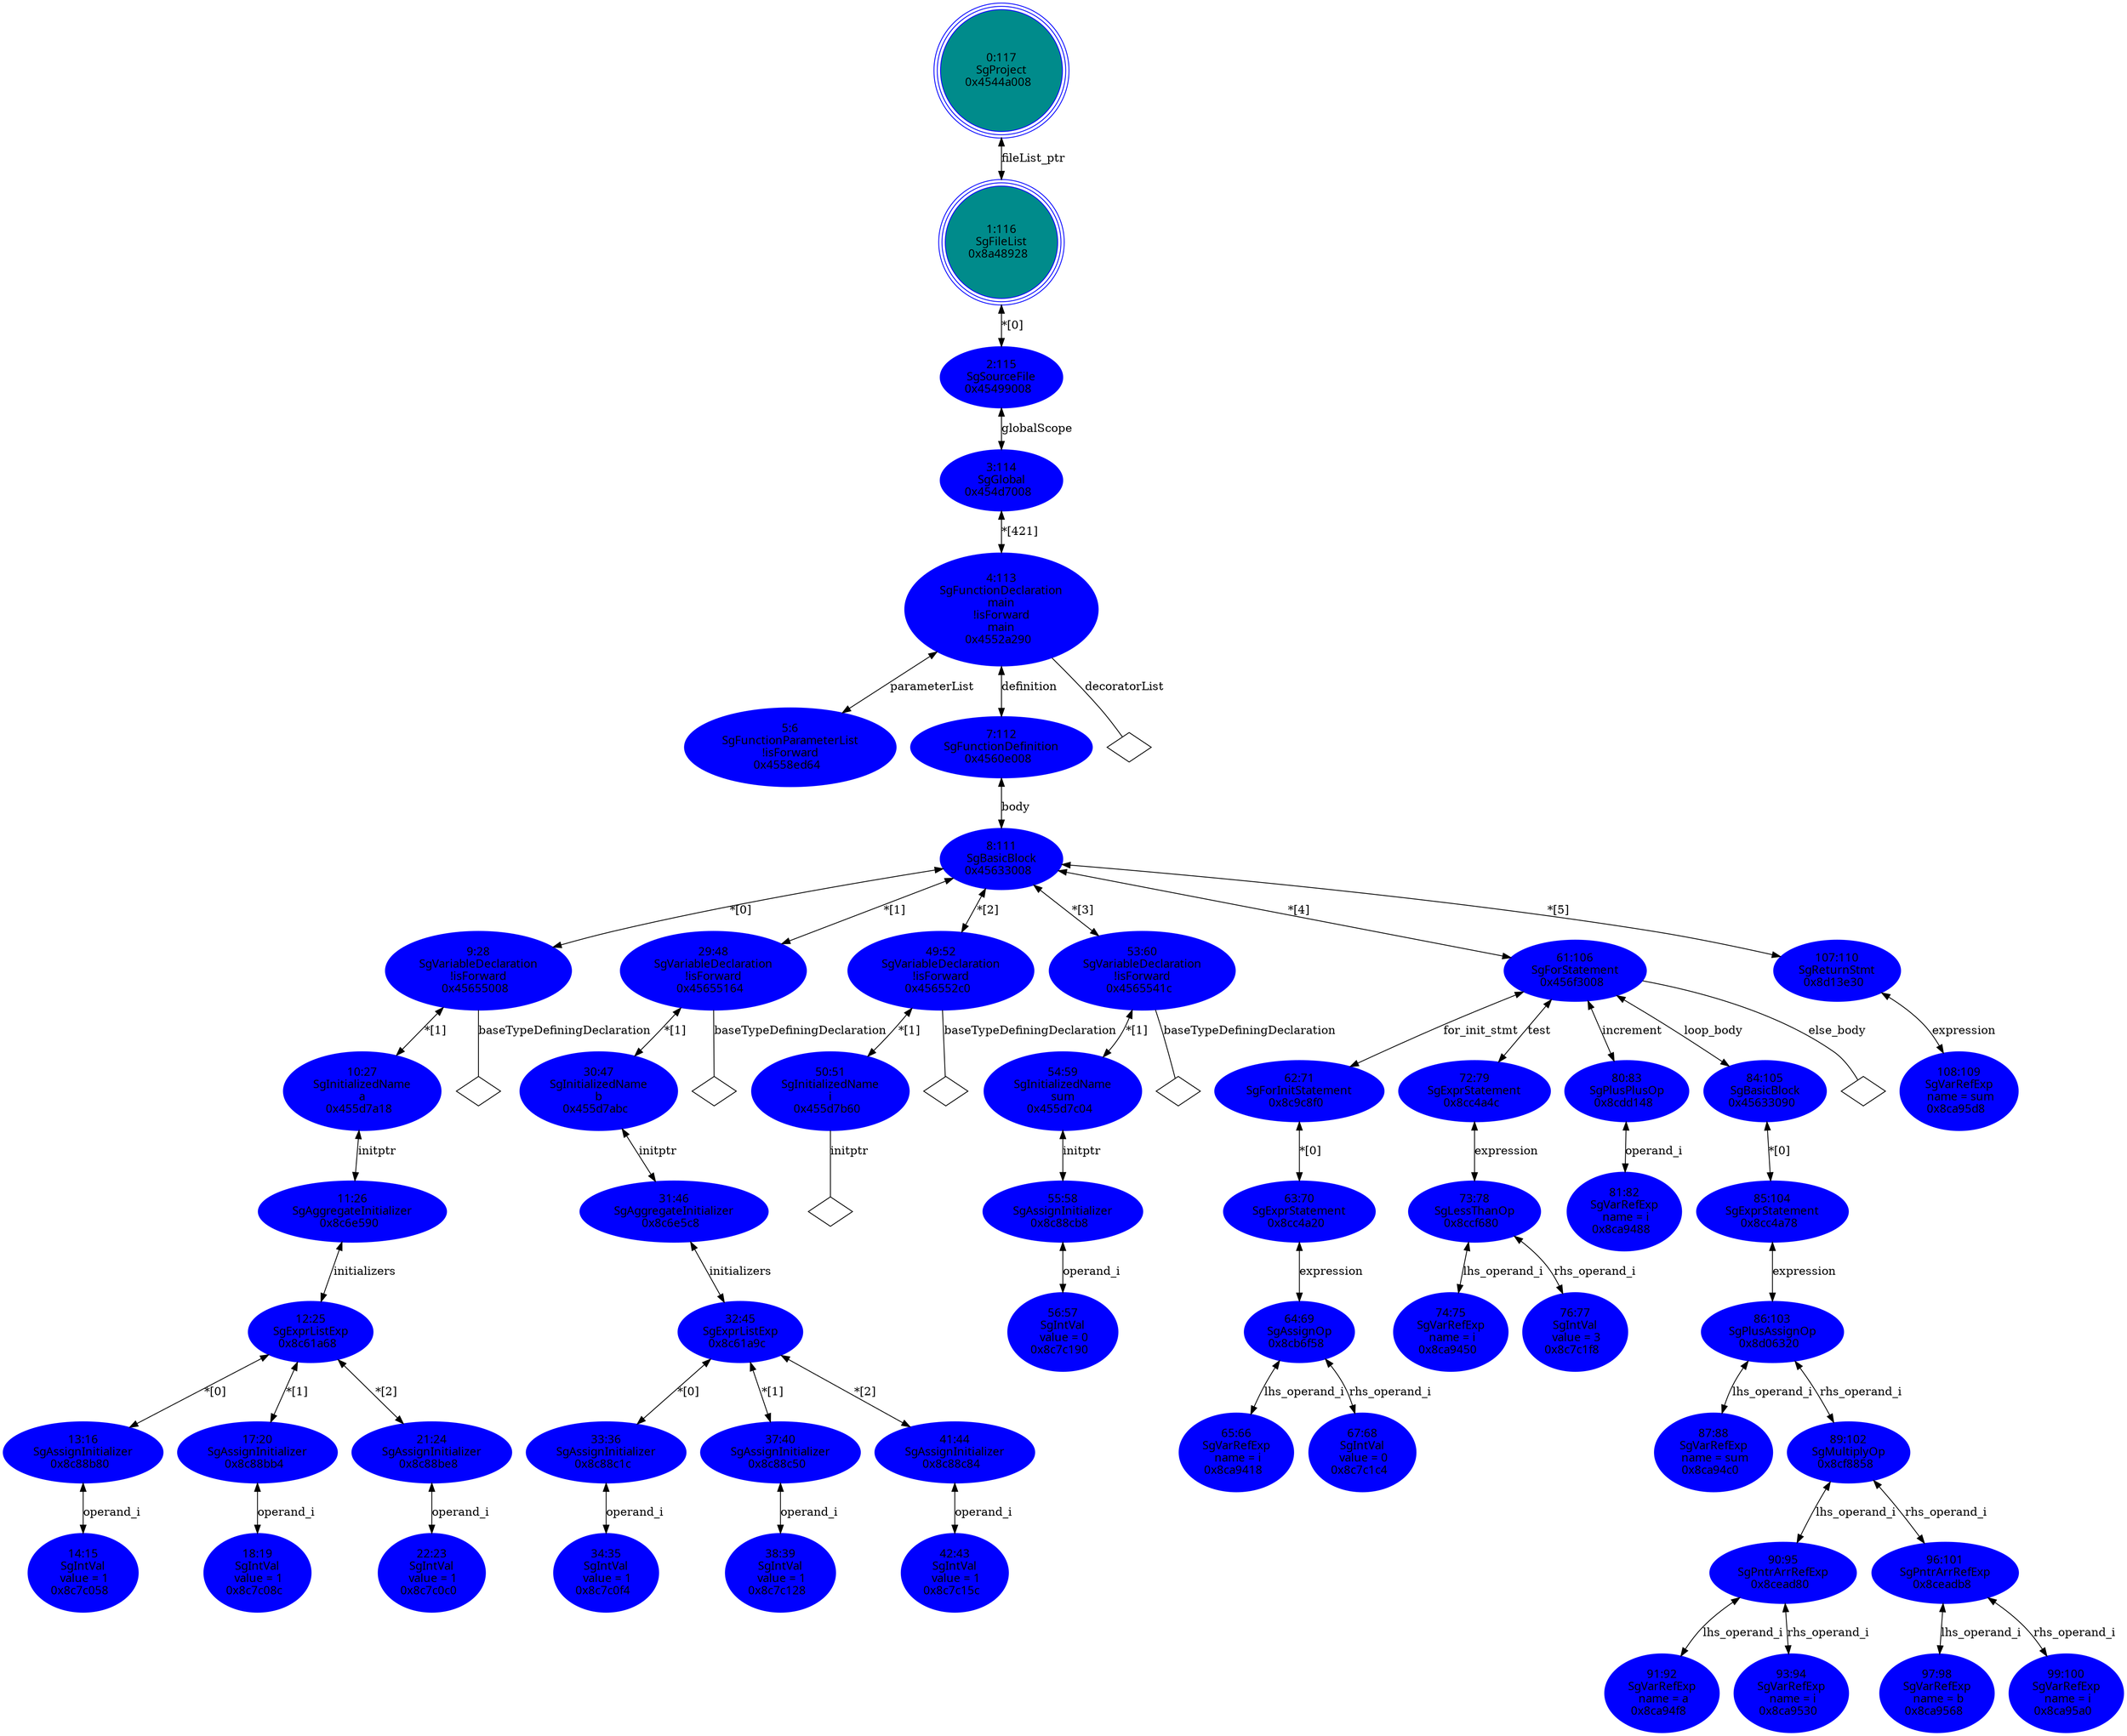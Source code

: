 digraph "GDOT/AST.dot" {
"0x4558ed64"[label="5:6\nSgFunctionParameterList\n!isForward\n0x4558ed64  " shape=ellipse,regular=0,URL="\N",tooltip="more info at \N",sides=6,peripheries=1,color="blue",fillcolor=blue1,fontname="7x13bold",fontcolor=black,style=filled];
"0x8c7c058"[label="14:15\nSgIntVal\n value = 1\n0x8c7c058  " shape=ellipse,regular=0,URL="\N",tooltip="more info at \N",sides=6,peripheries=1,color="blue",fillcolor=blue1,fontname="7x13bold",fontcolor=black,style=filled];
"0x8c88b80"[label="13:16\nSgAssignInitializer\n0x8c88b80  " shape=ellipse,regular=0,URL="\N",tooltip="more info at \N",sides=6,peripheries=1,color="blue",fillcolor=blue1,fontname="7x13bold",fontcolor=black,style=filled];
"0x8c88b80" -> "0x8c7c058"[label="operand_i" dir=both ];
"0x8c7c08c"[label="18:19\nSgIntVal\n value = 1\n0x8c7c08c  " shape=ellipse,regular=0,URL="\N",tooltip="more info at \N",sides=6,peripheries=1,color="blue",fillcolor=blue1,fontname="7x13bold",fontcolor=black,style=filled];
"0x8c88bb4"[label="17:20\nSgAssignInitializer\n0x8c88bb4  " shape=ellipse,regular=0,URL="\N",tooltip="more info at \N",sides=6,peripheries=1,color="blue",fillcolor=blue1,fontname="7x13bold",fontcolor=black,style=filled];
"0x8c88bb4" -> "0x8c7c08c"[label="operand_i" dir=both ];
"0x8c7c0c0"[label="22:23\nSgIntVal\n value = 1\n0x8c7c0c0  " shape=ellipse,regular=0,URL="\N",tooltip="more info at \N",sides=6,peripheries=1,color="blue",fillcolor=blue1,fontname="7x13bold",fontcolor=black,style=filled];
"0x8c88be8"[label="21:24\nSgAssignInitializer\n0x8c88be8  " shape=ellipse,regular=0,URL="\N",tooltip="more info at \N",sides=6,peripheries=1,color="blue",fillcolor=blue1,fontname="7x13bold",fontcolor=black,style=filled];
"0x8c88be8" -> "0x8c7c0c0"[label="operand_i" dir=both ];
"0x8c61a68"[label="12:25\nSgExprListExp\n0x8c61a68  " shape=ellipse,regular=0,URL="\N",tooltip="more info at \N",sides=6,peripheries=1,color="blue",fillcolor=blue1,fontname="7x13bold",fontcolor=black,style=filled];
"0x8c61a68" -> "0x8c88b80"[label="*[0]" dir=both ];
"0x8c61a68" -> "0x8c88bb4"[label="*[1]" dir=both ];
"0x8c61a68" -> "0x8c88be8"[label="*[2]" dir=both ];
"0x8c6e590"[label="11:26\nSgAggregateInitializer\n0x8c6e590  " shape=ellipse,regular=0,URL="\N",tooltip="more info at \N",sides=6,peripheries=1,color="blue",fillcolor=blue1,fontname="7x13bold",fontcolor=black,style=filled];
"0x8c6e590" -> "0x8c61a68"[label="initializers" dir=both ];
"0x455d7a18"[label="10:27\nSgInitializedName\na\n0x455d7a18  " shape=ellipse,regular=0,URL="\N",tooltip="more info at \N",sides=6,peripheries=1,color="blue",fillcolor=blue1,fontname="7x13bold",fontcolor=black,style=filled];
"0x455d7a18" -> "0x8c6e590"[label="initptr" dir=both ];
"0x45655008"[label="9:28\nSgVariableDeclaration\n!isForward\n0x45655008  " shape=ellipse,regular=0,URL="\N",tooltip="more info at \N",sides=6,peripheries=1,color="blue",fillcolor=blue1,fontname="7x13bold",fontcolor=black,style=filled];
"0x45655008" -> "0x45655008__baseTypeDefiningDeclaration__null"[label="baseTypeDefiningDeclaration" dir=none ];
"0x45655008__baseTypeDefiningDeclaration__null"[label="" shape=diamond ];
"0x45655008" -> "0x455d7a18"[label="*[1]" dir=both ];
"0x8c7c0f4"[label="34:35\nSgIntVal\n value = 1\n0x8c7c0f4  " shape=ellipse,regular=0,URL="\N",tooltip="more info at \N",sides=6,peripheries=1,color="blue",fillcolor=blue1,fontname="7x13bold",fontcolor=black,style=filled];
"0x8c88c1c"[label="33:36\nSgAssignInitializer\n0x8c88c1c  " shape=ellipse,regular=0,URL="\N",tooltip="more info at \N",sides=6,peripheries=1,color="blue",fillcolor=blue1,fontname="7x13bold",fontcolor=black,style=filled];
"0x8c88c1c" -> "0x8c7c0f4"[label="operand_i" dir=both ];
"0x8c7c128"[label="38:39\nSgIntVal\n value = 1\n0x8c7c128  " shape=ellipse,regular=0,URL="\N",tooltip="more info at \N",sides=6,peripheries=1,color="blue",fillcolor=blue1,fontname="7x13bold",fontcolor=black,style=filled];
"0x8c88c50"[label="37:40\nSgAssignInitializer\n0x8c88c50  " shape=ellipse,regular=0,URL="\N",tooltip="more info at \N",sides=6,peripheries=1,color="blue",fillcolor=blue1,fontname="7x13bold",fontcolor=black,style=filled];
"0x8c88c50" -> "0x8c7c128"[label="operand_i" dir=both ];
"0x8c7c15c"[label="42:43\nSgIntVal\n value = 1\n0x8c7c15c  " shape=ellipse,regular=0,URL="\N",tooltip="more info at \N",sides=6,peripheries=1,color="blue",fillcolor=blue1,fontname="7x13bold",fontcolor=black,style=filled];
"0x8c88c84"[label="41:44\nSgAssignInitializer\n0x8c88c84  " shape=ellipse,regular=0,URL="\N",tooltip="more info at \N",sides=6,peripheries=1,color="blue",fillcolor=blue1,fontname="7x13bold",fontcolor=black,style=filled];
"0x8c88c84" -> "0x8c7c15c"[label="operand_i" dir=both ];
"0x8c61a9c"[label="32:45\nSgExprListExp\n0x8c61a9c  " shape=ellipse,regular=0,URL="\N",tooltip="more info at \N",sides=6,peripheries=1,color="blue",fillcolor=blue1,fontname="7x13bold",fontcolor=black,style=filled];
"0x8c61a9c" -> "0x8c88c1c"[label="*[0]" dir=both ];
"0x8c61a9c" -> "0x8c88c50"[label="*[1]" dir=both ];
"0x8c61a9c" -> "0x8c88c84"[label="*[2]" dir=both ];
"0x8c6e5c8"[label="31:46\nSgAggregateInitializer\n0x8c6e5c8  " shape=ellipse,regular=0,URL="\N",tooltip="more info at \N",sides=6,peripheries=1,color="blue",fillcolor=blue1,fontname="7x13bold",fontcolor=black,style=filled];
"0x8c6e5c8" -> "0x8c61a9c"[label="initializers" dir=both ];
"0x455d7abc"[label="30:47\nSgInitializedName\nb\n0x455d7abc  " shape=ellipse,regular=0,URL="\N",tooltip="more info at \N",sides=6,peripheries=1,color="blue",fillcolor=blue1,fontname="7x13bold",fontcolor=black,style=filled];
"0x455d7abc" -> "0x8c6e5c8"[label="initptr" dir=both ];
"0x45655164"[label="29:48\nSgVariableDeclaration\n!isForward\n0x45655164  " shape=ellipse,regular=0,URL="\N",tooltip="more info at \N",sides=6,peripheries=1,color="blue",fillcolor=blue1,fontname="7x13bold",fontcolor=black,style=filled];
"0x45655164" -> "0x45655164__baseTypeDefiningDeclaration__null"[label="baseTypeDefiningDeclaration" dir=none ];
"0x45655164__baseTypeDefiningDeclaration__null"[label="" shape=diamond ];
"0x45655164" -> "0x455d7abc"[label="*[1]" dir=both ];
"0x455d7b60"[label="50:51\nSgInitializedName\ni\n0x455d7b60  " shape=ellipse,regular=0,URL="\N",tooltip="more info at \N",sides=6,peripheries=1,color="blue",fillcolor=blue1,fontname="7x13bold",fontcolor=black,style=filled];
"0x455d7b60" -> "0x455d7b60__initptr__null"[label="initptr" dir=none ];
"0x455d7b60__initptr__null"[label="" shape=diamond ];
"0x456552c0"[label="49:52\nSgVariableDeclaration\n!isForward\n0x456552c0  " shape=ellipse,regular=0,URL="\N",tooltip="more info at \N",sides=6,peripheries=1,color="blue",fillcolor=blue1,fontname="7x13bold",fontcolor=black,style=filled];
"0x456552c0" -> "0x456552c0__baseTypeDefiningDeclaration__null"[label="baseTypeDefiningDeclaration" dir=none ];
"0x456552c0__baseTypeDefiningDeclaration__null"[label="" shape=diamond ];
"0x456552c0" -> "0x455d7b60"[label="*[1]" dir=both ];
"0x8c7c190"[label="56:57\nSgIntVal\n value = 0\n0x8c7c190  " shape=ellipse,regular=0,URL="\N",tooltip="more info at \N",sides=6,peripheries=1,color="blue",fillcolor=blue1,fontname="7x13bold",fontcolor=black,style=filled];
"0x8c88cb8"[label="55:58\nSgAssignInitializer\n0x8c88cb8  " shape=ellipse,regular=0,URL="\N",tooltip="more info at \N",sides=6,peripheries=1,color="blue",fillcolor=blue1,fontname="7x13bold",fontcolor=black,style=filled];
"0x8c88cb8" -> "0x8c7c190"[label="operand_i" dir=both ];
"0x455d7c04"[label="54:59\nSgInitializedName\nsum\n0x455d7c04  " shape=ellipse,regular=0,URL="\N",tooltip="more info at \N",sides=6,peripheries=1,color="blue",fillcolor=blue1,fontname="7x13bold",fontcolor=black,style=filled];
"0x455d7c04" -> "0x8c88cb8"[label="initptr" dir=both ];
"0x4565541c"[label="53:60\nSgVariableDeclaration\n!isForward\n0x4565541c  " shape=ellipse,regular=0,URL="\N",tooltip="more info at \N",sides=6,peripheries=1,color="blue",fillcolor=blue1,fontname="7x13bold",fontcolor=black,style=filled];
"0x4565541c" -> "0x4565541c__baseTypeDefiningDeclaration__null"[label="baseTypeDefiningDeclaration" dir=none ];
"0x4565541c__baseTypeDefiningDeclaration__null"[label="" shape=diamond ];
"0x4565541c" -> "0x455d7c04"[label="*[1]" dir=both ];
"0x8ca9418"[label="65:66\nSgVarRefExp\n name = i\n0x8ca9418  " shape=ellipse,regular=0,URL="\N",tooltip="more info at \N",sides=6,peripheries=1,color="blue",fillcolor=blue1,fontname="7x13bold",fontcolor=black,style=filled];
"0x8c7c1c4"[label="67:68\nSgIntVal\n value = 0\n0x8c7c1c4  " shape=ellipse,regular=0,URL="\N",tooltip="more info at \N",sides=6,peripheries=1,color="blue",fillcolor=blue1,fontname="7x13bold",fontcolor=black,style=filled];
"0x8cb6f58"[label="64:69\nSgAssignOp\n0x8cb6f58  " shape=ellipse,regular=0,URL="\N",tooltip="more info at \N",sides=6,peripheries=1,color="blue",fillcolor=blue1,fontname="7x13bold",fontcolor=black,style=filled];
"0x8cb6f58" -> "0x8ca9418"[label="lhs_operand_i" dir=both ];
"0x8cb6f58" -> "0x8c7c1c4"[label="rhs_operand_i" dir=both ];
"0x8cc4a20"[label="63:70\nSgExprStatement\n0x8cc4a20  " shape=ellipse,regular=0,URL="\N",tooltip="more info at \N",sides=6,peripheries=1,color="blue",fillcolor=blue1,fontname="7x13bold",fontcolor=black,style=filled];
"0x8cc4a20" -> "0x8cb6f58"[label="expression" dir=both ];
"0x8c9c8f0"[label="62:71\nSgForInitStatement\n0x8c9c8f0  " shape=ellipse,regular=0,URL="\N",tooltip="more info at \N",sides=6,peripheries=1,color="blue",fillcolor=blue1,fontname="7x13bold",fontcolor=black,style=filled];
"0x8c9c8f0" -> "0x8cc4a20"[label="*[0]" dir=both ];
"0x8ca9450"[label="74:75\nSgVarRefExp\n name = i\n0x8ca9450  " shape=ellipse,regular=0,URL="\N",tooltip="more info at \N",sides=6,peripheries=1,color="blue",fillcolor=blue1,fontname="7x13bold",fontcolor=black,style=filled];
"0x8c7c1f8"[label="76:77\nSgIntVal\n value = 3\n0x8c7c1f8  " shape=ellipse,regular=0,URL="\N",tooltip="more info at \N",sides=6,peripheries=1,color="blue",fillcolor=blue1,fontname="7x13bold",fontcolor=black,style=filled];
"0x8ccf680"[label="73:78\nSgLessThanOp\n0x8ccf680  " shape=ellipse,regular=0,URL="\N",tooltip="more info at \N",sides=6,peripheries=1,color="blue",fillcolor=blue1,fontname="7x13bold",fontcolor=black,style=filled];
"0x8ccf680" -> "0x8ca9450"[label="lhs_operand_i" dir=both ];
"0x8ccf680" -> "0x8c7c1f8"[label="rhs_operand_i" dir=both ];
"0x8cc4a4c"[label="72:79\nSgExprStatement\n0x8cc4a4c  " shape=ellipse,regular=0,URL="\N",tooltip="more info at \N",sides=6,peripheries=1,color="blue",fillcolor=blue1,fontname="7x13bold",fontcolor=black,style=filled];
"0x8cc4a4c" -> "0x8ccf680"[label="expression" dir=both ];
"0x8ca9488"[label="81:82\nSgVarRefExp\n name = i\n0x8ca9488  " shape=ellipse,regular=0,URL="\N",tooltip="more info at \N",sides=6,peripheries=1,color="blue",fillcolor=blue1,fontname="7x13bold",fontcolor=black,style=filled];
"0x8cdd148"[label="80:83\nSgPlusPlusOp\n0x8cdd148  " shape=ellipse,regular=0,URL="\N",tooltip="more info at \N",sides=6,peripheries=1,color="blue",fillcolor=blue1,fontname="7x13bold",fontcolor=black,style=filled];
"0x8cdd148" -> "0x8ca9488"[label="operand_i" dir=both ];
"0x8ca94c0"[label="87:88\nSgVarRefExp\n name = sum\n0x8ca94c0  " shape=ellipse,regular=0,URL="\N",tooltip="more info at \N",sides=6,peripheries=1,color="blue",fillcolor=blue1,fontname="7x13bold",fontcolor=black,style=filled];
"0x8ca94f8"[label="91:92\nSgVarRefExp\n name = a\n0x8ca94f8  " shape=ellipse,regular=0,URL="\N",tooltip="more info at \N",sides=6,peripheries=1,color="blue",fillcolor=blue1,fontname="7x13bold",fontcolor=black,style=filled];
"0x8ca9530"[label="93:94\nSgVarRefExp\n name = i\n0x8ca9530  " shape=ellipse,regular=0,URL="\N",tooltip="more info at \N",sides=6,peripheries=1,color="blue",fillcolor=blue1,fontname="7x13bold",fontcolor=black,style=filled];
"0x8cead80"[label="90:95\nSgPntrArrRefExp\n0x8cead80  " shape=ellipse,regular=0,URL="\N",tooltip="more info at \N",sides=6,peripheries=1,color="blue",fillcolor=blue1,fontname="7x13bold",fontcolor=black,style=filled];
"0x8cead80" -> "0x8ca94f8"[label="lhs_operand_i" dir=both ];
"0x8cead80" -> "0x8ca9530"[label="rhs_operand_i" dir=both ];
"0x8ca9568"[label="97:98\nSgVarRefExp\n name = b\n0x8ca9568  " shape=ellipse,regular=0,URL="\N",tooltip="more info at \N",sides=6,peripheries=1,color="blue",fillcolor=blue1,fontname="7x13bold",fontcolor=black,style=filled];
"0x8ca95a0"[label="99:100\nSgVarRefExp\n name = i\n0x8ca95a0  " shape=ellipse,regular=0,URL="\N",tooltip="more info at \N",sides=6,peripheries=1,color="blue",fillcolor=blue1,fontname="7x13bold",fontcolor=black,style=filled];
"0x8ceadb8"[label="96:101\nSgPntrArrRefExp\n0x8ceadb8  " shape=ellipse,regular=0,URL="\N",tooltip="more info at \N",sides=6,peripheries=1,color="blue",fillcolor=blue1,fontname="7x13bold",fontcolor=black,style=filled];
"0x8ceadb8" -> "0x8ca9568"[label="lhs_operand_i" dir=both ];
"0x8ceadb8" -> "0x8ca95a0"[label="rhs_operand_i" dir=both ];
"0x8cf8858"[label="89:102\nSgMultiplyOp\n0x8cf8858  " shape=ellipse,regular=0,URL="\N",tooltip="more info at \N",sides=6,peripheries=1,color="blue",fillcolor=blue1,fontname="7x13bold",fontcolor=black,style=filled];
"0x8cf8858" -> "0x8cead80"[label="lhs_operand_i" dir=both ];
"0x8cf8858" -> "0x8ceadb8"[label="rhs_operand_i" dir=both ];
"0x8d06320"[label="86:103\nSgPlusAssignOp\n0x8d06320  " shape=ellipse,regular=0,URL="\N",tooltip="more info at \N",sides=6,peripheries=1,color="blue",fillcolor=blue1,fontname="7x13bold",fontcolor=black,style=filled];
"0x8d06320" -> "0x8ca94c0"[label="lhs_operand_i" dir=both ];
"0x8d06320" -> "0x8cf8858"[label="rhs_operand_i" dir=both ];
"0x8cc4a78"[label="85:104\nSgExprStatement\n0x8cc4a78  " shape=ellipse,regular=0,URL="\N",tooltip="more info at \N",sides=6,peripheries=1,color="blue",fillcolor=blue1,fontname="7x13bold",fontcolor=black,style=filled];
"0x8cc4a78" -> "0x8d06320"[label="expression" dir=both ];
"0x45633090"[label="84:105\nSgBasicBlock\n0x45633090  " shape=ellipse,regular=0,URL="\N",tooltip="more info at \N",sides=6,peripheries=1,color="blue",fillcolor=blue1,fontname="7x13bold",fontcolor=black,style=filled];
"0x45633090" -> "0x8cc4a78"[label="*[0]" dir=both ];
"0x456f3008"[label="61:106\nSgForStatement\n0x456f3008  " shape=ellipse,regular=0,URL="\N",tooltip="more info at \N",sides=6,peripheries=1,color="blue",fillcolor=blue1,fontname="7x13bold",fontcolor=black,style=filled];
"0x456f3008" -> "0x8c9c8f0"[label="for_init_stmt" dir=both ];
"0x456f3008" -> "0x8cc4a4c"[label="test" dir=both ];
"0x456f3008" -> "0x8cdd148"[label="increment" dir=both ];
"0x456f3008" -> "0x45633090"[label="loop_body" dir=both ];
"0x456f3008" -> "0x456f3008__else_body__null"[label="else_body" dir=none ];
"0x456f3008__else_body__null"[label="" shape=diamond ];
"0x8ca95d8"[label="108:109\nSgVarRefExp\n name = sum\n0x8ca95d8  " shape=ellipse,regular=0,URL="\N",tooltip="more info at \N",sides=6,peripheries=1,color="blue",fillcolor=blue1,fontname="7x13bold",fontcolor=black,style=filled];
"0x8d13e30"[label="107:110\nSgReturnStmt\n0x8d13e30  " shape=ellipse,regular=0,URL="\N",tooltip="more info at \N",sides=6,peripheries=1,color="blue",fillcolor=blue1,fontname="7x13bold",fontcolor=black,style=filled];
"0x8d13e30" -> "0x8ca95d8"[label="expression" dir=both ];
"0x45633008"[label="8:111\nSgBasicBlock\n0x45633008  " shape=ellipse,regular=0,URL="\N",tooltip="more info at \N",sides=6,peripheries=1,color="blue",fillcolor=blue1,fontname="7x13bold",fontcolor=black,style=filled];
"0x45633008" -> "0x45655008"[label="*[0]" dir=both ];
"0x45633008" -> "0x45655164"[label="*[1]" dir=both ];
"0x45633008" -> "0x456552c0"[label="*[2]" dir=both ];
"0x45633008" -> "0x4565541c"[label="*[3]" dir=both ];
"0x45633008" -> "0x456f3008"[label="*[4]" dir=both ];
"0x45633008" -> "0x8d13e30"[label="*[5]" dir=both ];
"0x4560e008"[label="7:112\nSgFunctionDefinition\n0x4560e008  " shape=ellipse,regular=0,URL="\N",tooltip="more info at \N",sides=6,peripheries=1,color="blue",fillcolor=blue1,fontname="7x13bold",fontcolor=black,style=filled];
"0x4560e008" -> "0x45633008"[label="body" dir=both ];
"0x4552a290"[label="4:113\nSgFunctionDeclaration\nmain\n!isForward\nmain\n0x4552a290  " shape=ellipse,regular=0,URL="\N",tooltip="more info at \N",sides=6,peripheries=1,color="blue",fillcolor=blue1,fontname="7x13bold",fontcolor=black,style=filled];
"0x4552a290" -> "0x4558ed64"[label="parameterList" dir=both ];
"0x4552a290" -> "0x4552a290__decoratorList__null"[label="decoratorList" dir=none ];
"0x4552a290__decoratorList__null"[label="" shape=diamond ];
"0x4552a290" -> "0x4560e008"[label="definition" dir=both ];
"0x454d7008"[label="3:114\nSgGlobal\n0x454d7008  " shape=ellipse,regular=0,URL="\N",tooltip="more info at \N",sides=6,peripheries=1,color="blue",fillcolor=blue1,fontname="7x13bold",fontcolor=black,style=filled];
"0x454d7008" -> "0x4552a290"[label="*[421]" dir=both ];
"0x45499008"[label="2:115\nSgSourceFile\n0x45499008  " shape=ellipse,regular=0,URL="\N",tooltip="more info at \N",sides=6,peripheries=1,color="blue",fillcolor=blue1,fontname="7x13bold",fontcolor=black,style=filled];
"0x45499008" -> "0x454d7008"[label="globalScope" dir=both ];
"0x8a48928"[label="1:116\nSgFileList\n0x8a48928  " shape=circle,regular=0,URL="\N",tooltip="more info at \N",sides=6,peripheries=3,color="blue",fillcolor=cyan4,fontname="12x24bold",fontcolor=black,style=filled];
"0x8a48928" -> "0x45499008"[label="*[0]" dir=both ];
"0x4544a008"[label="0:117\nSgProject\n0x4544a008  " shape=circle,regular=0,URL="\N",tooltip="more info at \N",sides=6,peripheries=3,color="blue",fillcolor=cyan4,fontname="12x24bold",fontcolor=black,style=filled];
"0x4544a008" -> "0x8a48928"[label="fileList_ptr" dir=both ];
}
